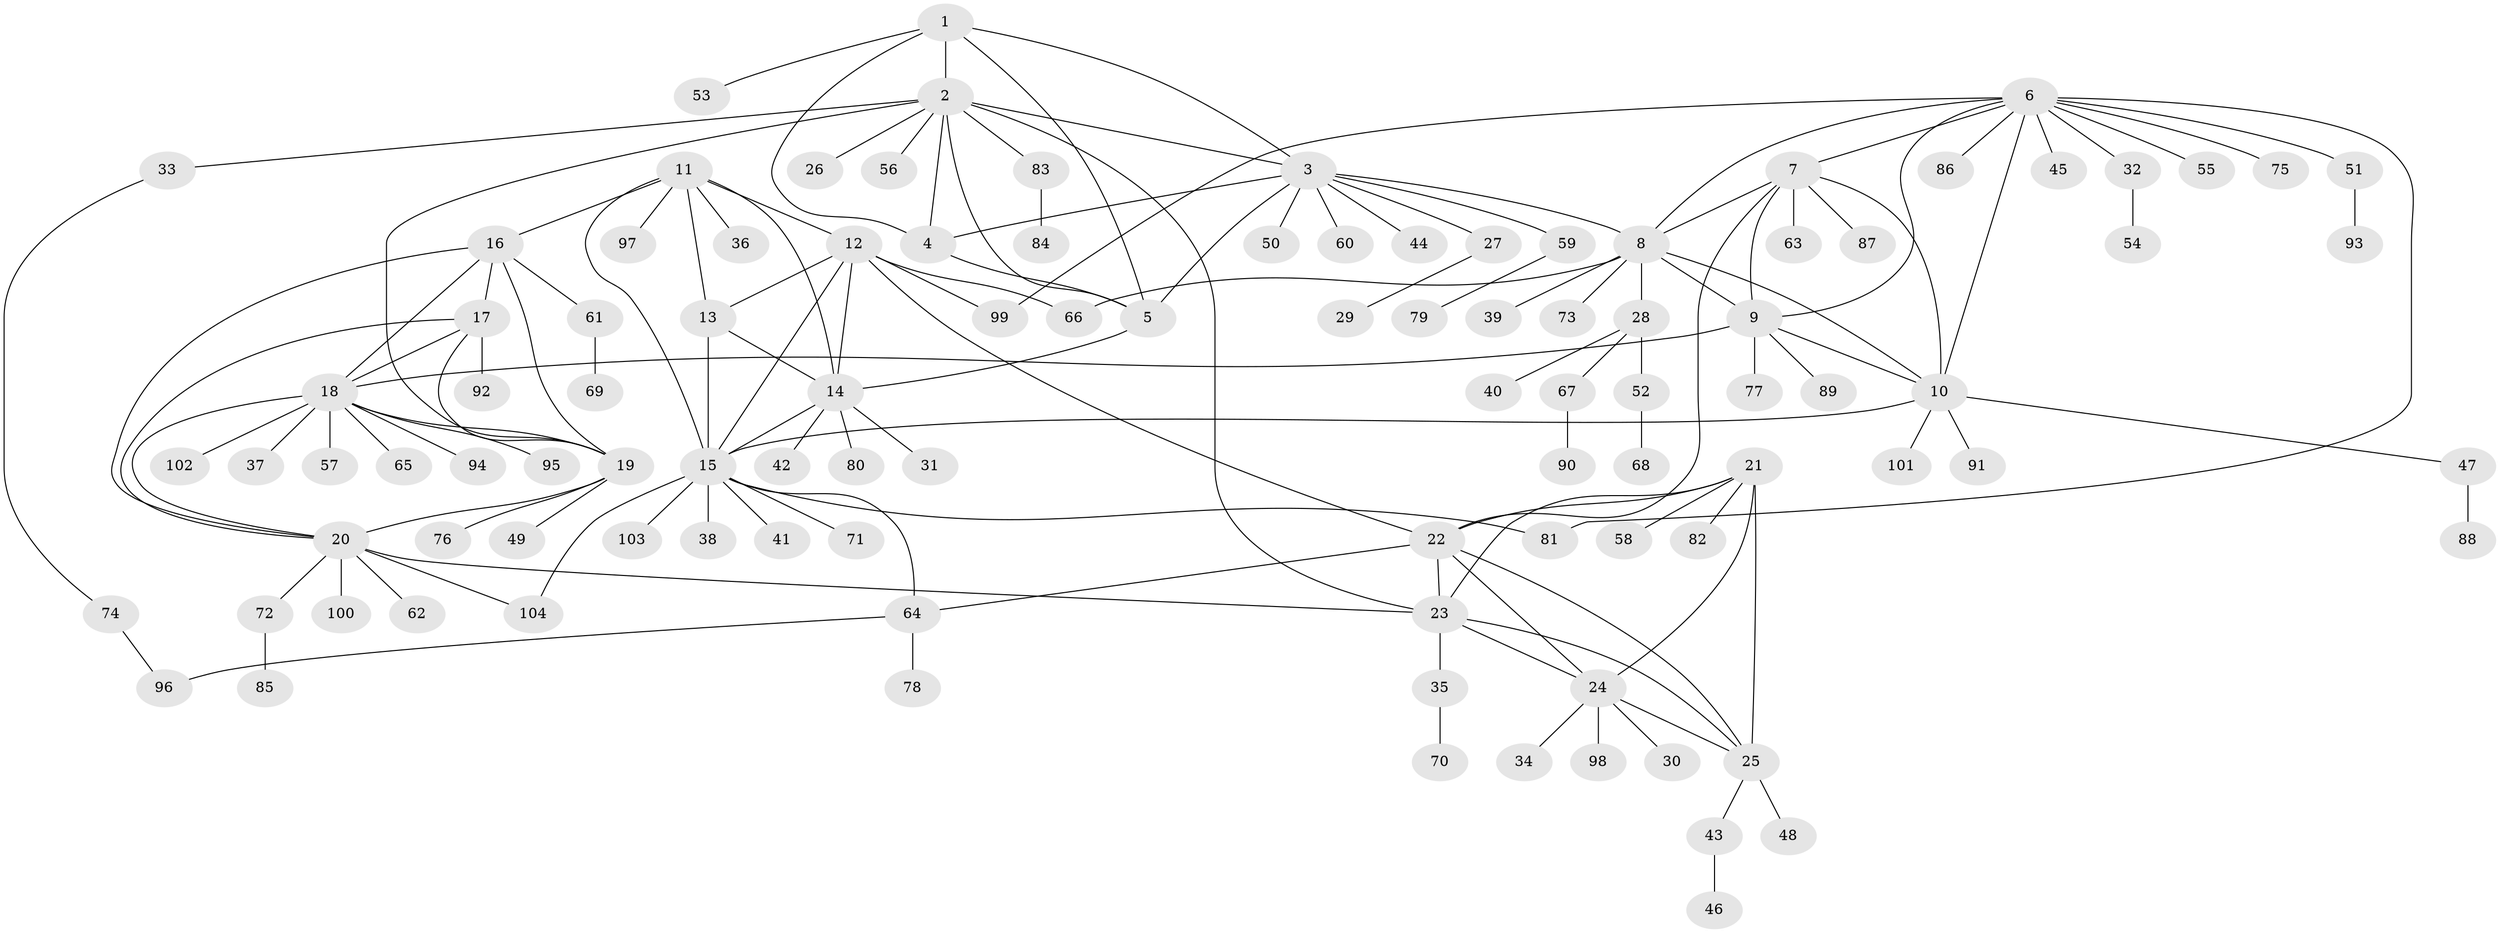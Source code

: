 // coarse degree distribution, {1: 0.53125, 11: 0.03125, 4: 0.0625, 3: 0.0625, 5: 0.09375, 6: 0.03125, 2: 0.09375, 8: 0.03125, 10: 0.03125, 7: 0.03125}
// Generated by graph-tools (version 1.1) at 2025/37/03/04/25 23:37:31]
// undirected, 104 vertices, 145 edges
graph export_dot {
  node [color=gray90,style=filled];
  1;
  2;
  3;
  4;
  5;
  6;
  7;
  8;
  9;
  10;
  11;
  12;
  13;
  14;
  15;
  16;
  17;
  18;
  19;
  20;
  21;
  22;
  23;
  24;
  25;
  26;
  27;
  28;
  29;
  30;
  31;
  32;
  33;
  34;
  35;
  36;
  37;
  38;
  39;
  40;
  41;
  42;
  43;
  44;
  45;
  46;
  47;
  48;
  49;
  50;
  51;
  52;
  53;
  54;
  55;
  56;
  57;
  58;
  59;
  60;
  61;
  62;
  63;
  64;
  65;
  66;
  67;
  68;
  69;
  70;
  71;
  72;
  73;
  74;
  75;
  76;
  77;
  78;
  79;
  80;
  81;
  82;
  83;
  84;
  85;
  86;
  87;
  88;
  89;
  90;
  91;
  92;
  93;
  94;
  95;
  96;
  97;
  98;
  99;
  100;
  101;
  102;
  103;
  104;
  1 -- 2;
  1 -- 3;
  1 -- 4;
  1 -- 5;
  1 -- 53;
  2 -- 3;
  2 -- 4;
  2 -- 5;
  2 -- 19;
  2 -- 23;
  2 -- 26;
  2 -- 33;
  2 -- 56;
  2 -- 83;
  3 -- 4;
  3 -- 5;
  3 -- 8;
  3 -- 27;
  3 -- 44;
  3 -- 50;
  3 -- 59;
  3 -- 60;
  4 -- 5;
  5 -- 14;
  6 -- 7;
  6 -- 8;
  6 -- 9;
  6 -- 10;
  6 -- 32;
  6 -- 45;
  6 -- 51;
  6 -- 55;
  6 -- 75;
  6 -- 81;
  6 -- 86;
  6 -- 99;
  7 -- 8;
  7 -- 9;
  7 -- 10;
  7 -- 22;
  7 -- 63;
  7 -- 87;
  8 -- 9;
  8 -- 10;
  8 -- 28;
  8 -- 39;
  8 -- 66;
  8 -- 73;
  9 -- 10;
  9 -- 18;
  9 -- 77;
  9 -- 89;
  10 -- 15;
  10 -- 47;
  10 -- 91;
  10 -- 101;
  11 -- 12;
  11 -- 13;
  11 -- 14;
  11 -- 15;
  11 -- 16;
  11 -- 36;
  11 -- 97;
  12 -- 13;
  12 -- 14;
  12 -- 15;
  12 -- 22;
  12 -- 66;
  12 -- 99;
  13 -- 14;
  13 -- 15;
  14 -- 15;
  14 -- 31;
  14 -- 42;
  14 -- 80;
  15 -- 38;
  15 -- 41;
  15 -- 64;
  15 -- 71;
  15 -- 81;
  15 -- 103;
  15 -- 104;
  16 -- 17;
  16 -- 18;
  16 -- 19;
  16 -- 20;
  16 -- 61;
  17 -- 18;
  17 -- 19;
  17 -- 20;
  17 -- 92;
  18 -- 19;
  18 -- 20;
  18 -- 37;
  18 -- 57;
  18 -- 65;
  18 -- 94;
  18 -- 95;
  18 -- 102;
  19 -- 20;
  19 -- 49;
  19 -- 76;
  20 -- 23;
  20 -- 62;
  20 -- 72;
  20 -- 100;
  20 -- 104;
  21 -- 22;
  21 -- 23;
  21 -- 24;
  21 -- 25;
  21 -- 58;
  21 -- 82;
  22 -- 23;
  22 -- 24;
  22 -- 25;
  22 -- 64;
  23 -- 24;
  23 -- 25;
  23 -- 35;
  24 -- 25;
  24 -- 30;
  24 -- 34;
  24 -- 98;
  25 -- 43;
  25 -- 48;
  27 -- 29;
  28 -- 40;
  28 -- 52;
  28 -- 67;
  32 -- 54;
  33 -- 74;
  35 -- 70;
  43 -- 46;
  47 -- 88;
  51 -- 93;
  52 -- 68;
  59 -- 79;
  61 -- 69;
  64 -- 78;
  64 -- 96;
  67 -- 90;
  72 -- 85;
  74 -- 96;
  83 -- 84;
}
